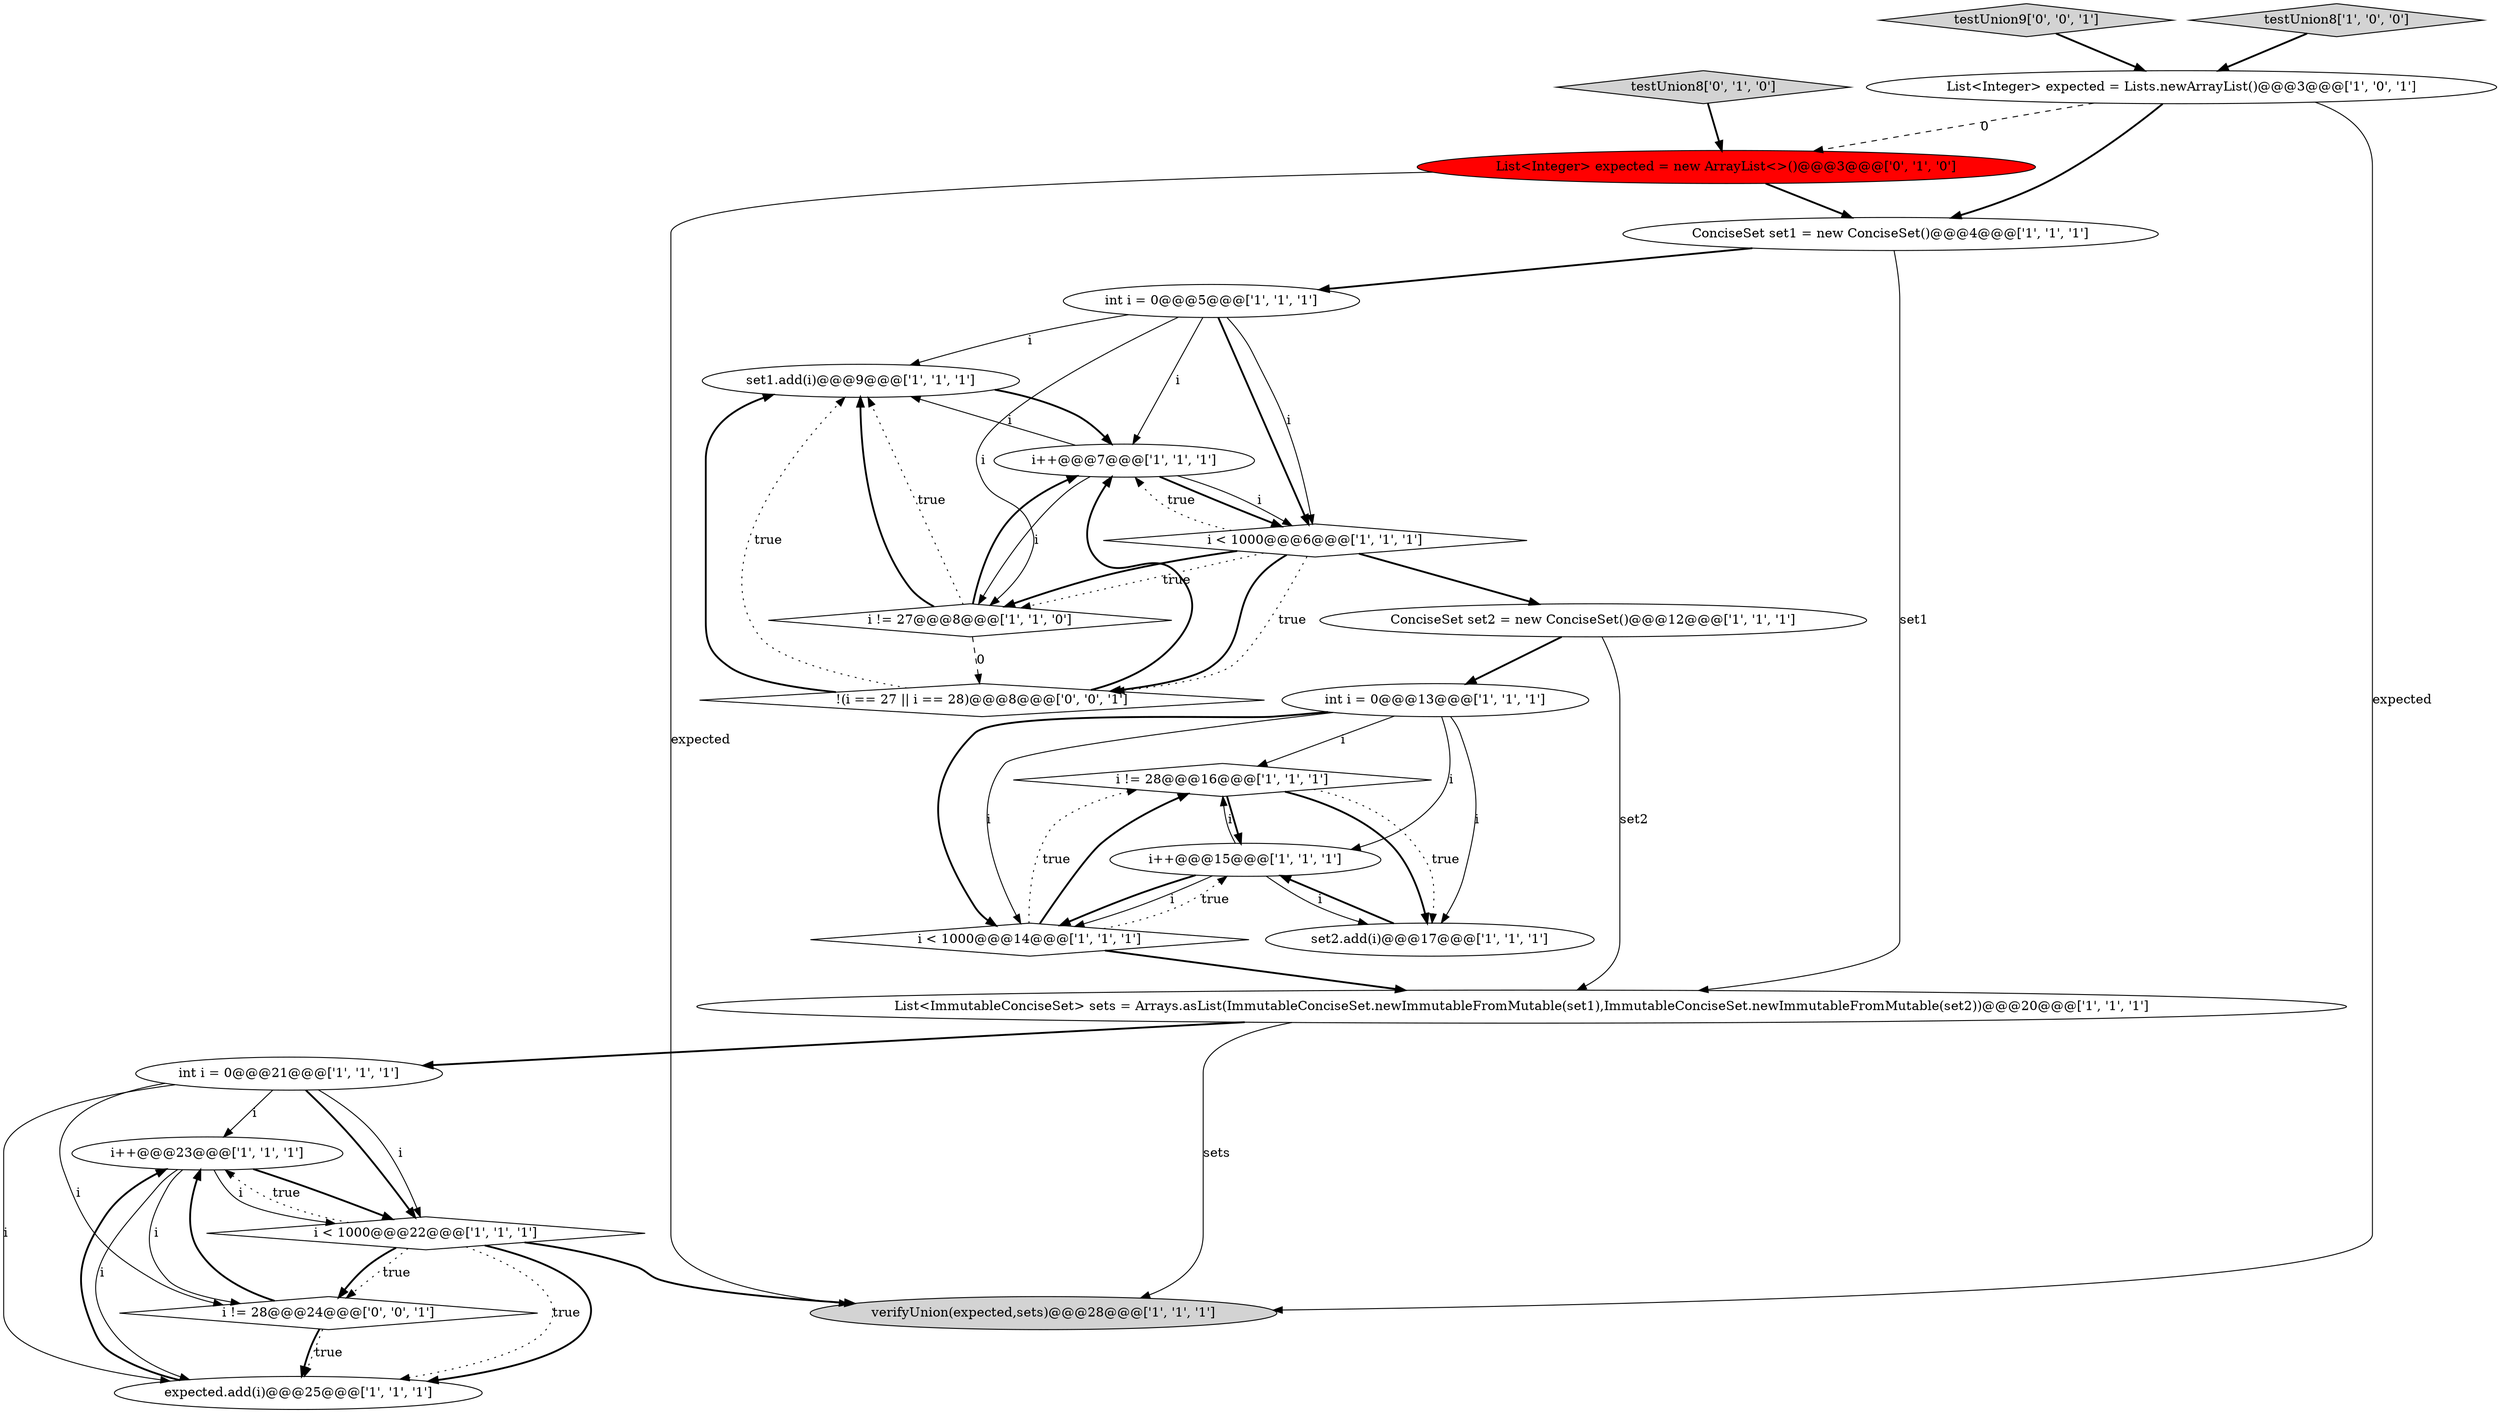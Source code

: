 digraph {
8 [style = filled, label = "i++@@@23@@@['1', '1', '1']", fillcolor = white, shape = ellipse image = "AAA0AAABBB1BBB"];
11 [style = filled, label = "set1.add(i)@@@9@@@['1', '1', '1']", fillcolor = white, shape = ellipse image = "AAA0AAABBB1BBB"];
18 [style = filled, label = "ConciseSet set2 = new ConciseSet()@@@12@@@['1', '1', '1']", fillcolor = white, shape = ellipse image = "AAA0AAABBB1BBB"];
21 [style = filled, label = "List<Integer> expected = new ArrayList<>()@@@3@@@['0', '1', '0']", fillcolor = red, shape = ellipse image = "AAA1AAABBB2BBB"];
23 [style = filled, label = "!(i == 27 || i == 28)@@@8@@@['0', '0', '1']", fillcolor = white, shape = diamond image = "AAA0AAABBB3BBB"];
19 [style = filled, label = "i < 1000@@@22@@@['1', '1', '1']", fillcolor = white, shape = diamond image = "AAA0AAABBB1BBB"];
15 [style = filled, label = "int i = 0@@@13@@@['1', '1', '1']", fillcolor = white, shape = ellipse image = "AAA0AAABBB1BBB"];
2 [style = filled, label = "i != 28@@@16@@@['1', '1', '1']", fillcolor = white, shape = diamond image = "AAA0AAABBB1BBB"];
22 [style = filled, label = "i != 28@@@24@@@['0', '0', '1']", fillcolor = white, shape = diamond image = "AAA0AAABBB3BBB"];
0 [style = filled, label = "int i = 0@@@21@@@['1', '1', '1']", fillcolor = white, shape = ellipse image = "AAA0AAABBB1BBB"];
20 [style = filled, label = "testUnion8['0', '1', '0']", fillcolor = lightgray, shape = diamond image = "AAA0AAABBB2BBB"];
10 [style = filled, label = "ConciseSet set1 = new ConciseSet()@@@4@@@['1', '1', '1']", fillcolor = white, shape = ellipse image = "AAA0AAABBB1BBB"];
17 [style = filled, label = "i < 1000@@@6@@@['1', '1', '1']", fillcolor = white, shape = diamond image = "AAA0AAABBB1BBB"];
5 [style = filled, label = "int i = 0@@@5@@@['1', '1', '1']", fillcolor = white, shape = ellipse image = "AAA0AAABBB1BBB"];
13 [style = filled, label = "i != 27@@@8@@@['1', '1', '0']", fillcolor = white, shape = diamond image = "AAA0AAABBB1BBB"];
24 [style = filled, label = "testUnion9['0', '0', '1']", fillcolor = lightgray, shape = diamond image = "AAA0AAABBB3BBB"];
1 [style = filled, label = "testUnion8['1', '0', '0']", fillcolor = lightgray, shape = diamond image = "AAA0AAABBB1BBB"];
14 [style = filled, label = "i++@@@15@@@['1', '1', '1']", fillcolor = white, shape = ellipse image = "AAA0AAABBB1BBB"];
3 [style = filled, label = "expected.add(i)@@@25@@@['1', '1', '1']", fillcolor = white, shape = ellipse image = "AAA0AAABBB1BBB"];
4 [style = filled, label = "set2.add(i)@@@17@@@['1', '1', '1']", fillcolor = white, shape = ellipse image = "AAA0AAABBB1BBB"];
12 [style = filled, label = "List<ImmutableConciseSet> sets = Arrays.asList(ImmutableConciseSet.newImmutableFromMutable(set1),ImmutableConciseSet.newImmutableFromMutable(set2))@@@20@@@['1', '1', '1']", fillcolor = white, shape = ellipse image = "AAA0AAABBB1BBB"];
7 [style = filled, label = "verifyUnion(expected,sets)@@@28@@@['1', '1', '1']", fillcolor = lightgray, shape = ellipse image = "AAA0AAABBB1BBB"];
16 [style = filled, label = "i < 1000@@@14@@@['1', '1', '1']", fillcolor = white, shape = diamond image = "AAA0AAABBB1BBB"];
6 [style = filled, label = "i++@@@7@@@['1', '1', '1']", fillcolor = white, shape = ellipse image = "AAA0AAABBB1BBB"];
9 [style = filled, label = "List<Integer> expected = Lists.newArrayList()@@@3@@@['1', '0', '1']", fillcolor = white, shape = ellipse image = "AAA0AAABBB1BBB"];
6->17 [style = bold, label=""];
14->16 [style = bold, label=""];
21->10 [style = bold, label=""];
15->14 [style = solid, label="i"];
4->14 [style = bold, label=""];
12->7 [style = solid, label="sets"];
16->2 [style = dotted, label="true"];
8->3 [style = solid, label="i"];
10->12 [style = solid, label="set1"];
17->6 [style = dotted, label="true"];
0->19 [style = bold, label=""];
8->19 [style = bold, label=""];
11->6 [style = bold, label=""];
18->15 [style = bold, label=""];
8->22 [style = solid, label="i"];
15->4 [style = solid, label="i"];
5->11 [style = solid, label="i"];
21->7 [style = solid, label="expected"];
9->10 [style = bold, label=""];
5->13 [style = solid, label="i"];
16->2 [style = bold, label=""];
15->16 [style = bold, label=""];
5->17 [style = bold, label=""];
2->4 [style = bold, label=""];
13->11 [style = bold, label=""];
12->0 [style = bold, label=""];
17->23 [style = bold, label=""];
6->13 [style = solid, label="i"];
0->22 [style = solid, label="i"];
1->9 [style = bold, label=""];
19->8 [style = dotted, label="true"];
17->23 [style = dotted, label="true"];
18->12 [style = solid, label="set2"];
5->17 [style = solid, label="i"];
14->16 [style = solid, label="i"];
20->21 [style = bold, label=""];
22->8 [style = bold, label=""];
22->3 [style = bold, label=""];
9->7 [style = solid, label="expected"];
10->5 [style = bold, label=""];
6->11 [style = solid, label="i"];
6->17 [style = solid, label="i"];
9->21 [style = dashed, label="0"];
19->3 [style = dotted, label="true"];
15->16 [style = solid, label="i"];
3->8 [style = bold, label=""];
23->6 [style = bold, label=""];
2->14 [style = bold, label=""];
0->3 [style = solid, label="i"];
16->14 [style = dotted, label="true"];
15->2 [style = solid, label="i"];
0->8 [style = solid, label="i"];
8->19 [style = solid, label="i"];
2->4 [style = dotted, label="true"];
19->22 [style = dotted, label="true"];
22->3 [style = dotted, label="true"];
13->23 [style = dashed, label="0"];
13->11 [style = dotted, label="true"];
17->13 [style = bold, label=""];
14->4 [style = solid, label="i"];
13->6 [style = bold, label=""];
23->11 [style = bold, label=""];
14->2 [style = solid, label="i"];
0->19 [style = solid, label="i"];
17->13 [style = dotted, label="true"];
19->22 [style = bold, label=""];
16->12 [style = bold, label=""];
19->3 [style = bold, label=""];
19->7 [style = bold, label=""];
5->6 [style = solid, label="i"];
17->18 [style = bold, label=""];
24->9 [style = bold, label=""];
23->11 [style = dotted, label="true"];
}
